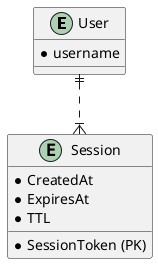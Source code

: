 @startuml session-store

entity "User" as user {
  * username
}

entity "Session" as session {
  * SessionToken (PK)
  * CreatedAt
  * ExpiresAt
  * TTL
}

user ||..|{ session

@enduml
